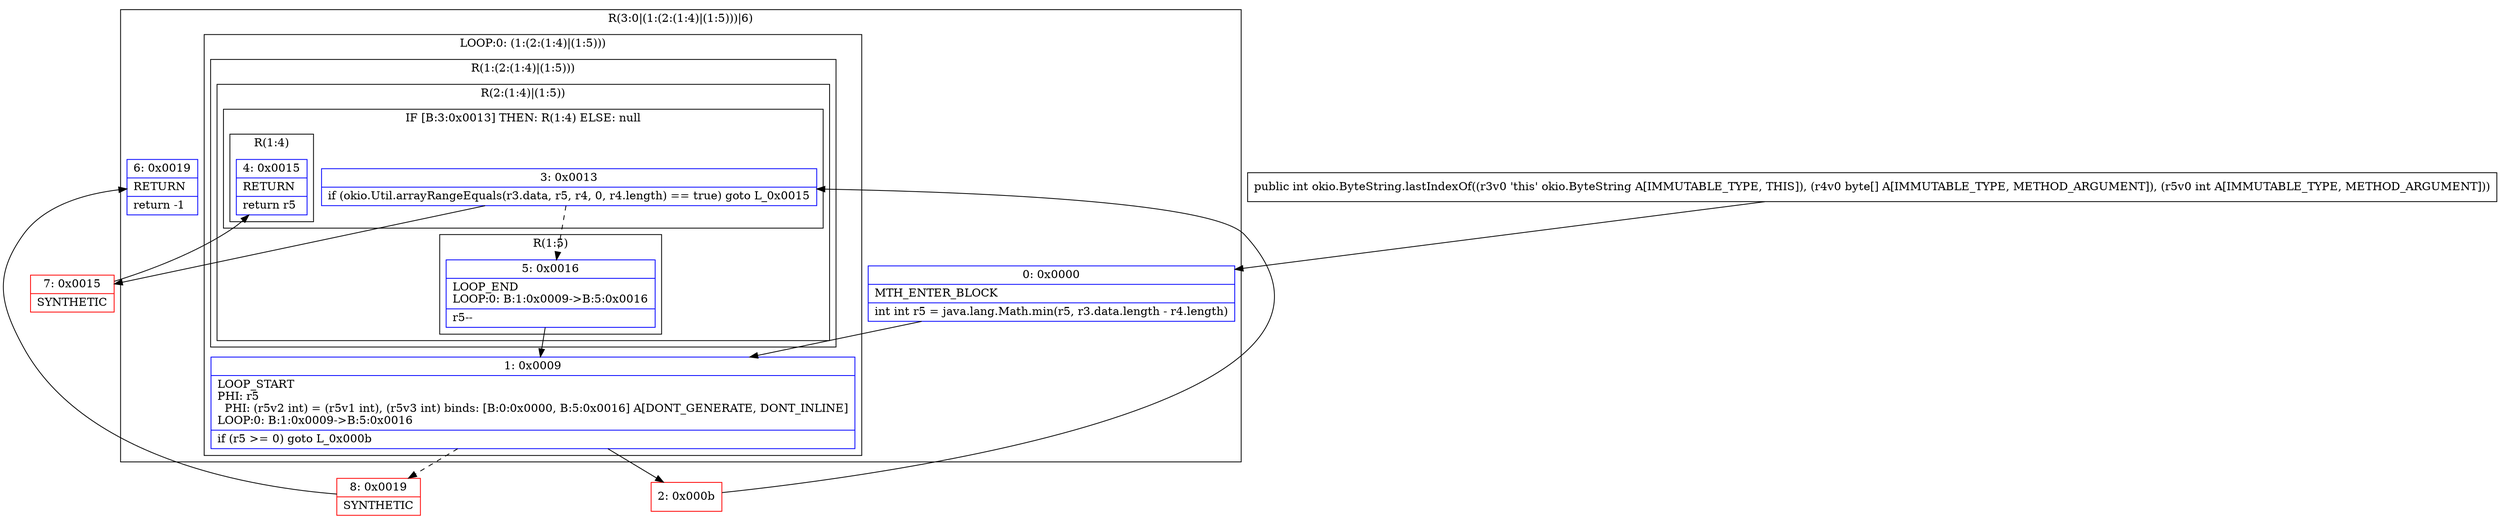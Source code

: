 digraph "CFG forokio.ByteString.lastIndexOf([BI)I" {
subgraph cluster_Region_490779225 {
label = "R(3:0|(1:(2:(1:4)|(1:5)))|6)";
node [shape=record,color=blue];
Node_0 [shape=record,label="{0\:\ 0x0000|MTH_ENTER_BLOCK\l|int int r5 = java.lang.Math.min(r5, r3.data.length \- r4.length)\l}"];
subgraph cluster_LoopRegion_214056494 {
label = "LOOP:0: (1:(2:(1:4)|(1:5)))";
node [shape=record,color=blue];
Node_1 [shape=record,label="{1\:\ 0x0009|LOOP_START\lPHI: r5 \l  PHI: (r5v2 int) = (r5v1 int), (r5v3 int) binds: [B:0:0x0000, B:5:0x0016] A[DONT_GENERATE, DONT_INLINE]\lLOOP:0: B:1:0x0009\-\>B:5:0x0016\l|if (r5 \>= 0) goto L_0x000b\l}"];
subgraph cluster_Region_2101578650 {
label = "R(1:(2:(1:4)|(1:5)))";
node [shape=record,color=blue];
subgraph cluster_Region_1350631193 {
label = "R(2:(1:4)|(1:5))";
node [shape=record,color=blue];
subgraph cluster_IfRegion_1850828104 {
label = "IF [B:3:0x0013] THEN: R(1:4) ELSE: null";
node [shape=record,color=blue];
Node_3 [shape=record,label="{3\:\ 0x0013|if (okio.Util.arrayRangeEquals(r3.data, r5, r4, 0, r4.length) == true) goto L_0x0015\l}"];
subgraph cluster_Region_1981530273 {
label = "R(1:4)";
node [shape=record,color=blue];
Node_4 [shape=record,label="{4\:\ 0x0015|RETURN\l|return r5\l}"];
}
}
subgraph cluster_Region_668765014 {
label = "R(1:5)";
node [shape=record,color=blue];
Node_5 [shape=record,label="{5\:\ 0x0016|LOOP_END\lLOOP:0: B:1:0x0009\-\>B:5:0x0016\l|r5\-\-\l}"];
}
}
}
}
Node_6 [shape=record,label="{6\:\ 0x0019|RETURN\l|return \-1\l}"];
}
Node_2 [shape=record,color=red,label="{2\:\ 0x000b}"];
Node_7 [shape=record,color=red,label="{7\:\ 0x0015|SYNTHETIC\l}"];
Node_8 [shape=record,color=red,label="{8\:\ 0x0019|SYNTHETIC\l}"];
MethodNode[shape=record,label="{public int okio.ByteString.lastIndexOf((r3v0 'this' okio.ByteString A[IMMUTABLE_TYPE, THIS]), (r4v0 byte[] A[IMMUTABLE_TYPE, METHOD_ARGUMENT]), (r5v0 int A[IMMUTABLE_TYPE, METHOD_ARGUMENT])) }"];
MethodNode -> Node_0;
Node_0 -> Node_1;
Node_1 -> Node_2;
Node_1 -> Node_8[style=dashed];
Node_3 -> Node_5[style=dashed];
Node_3 -> Node_7;
Node_5 -> Node_1;
Node_2 -> Node_3;
Node_7 -> Node_4;
Node_8 -> Node_6;
}

